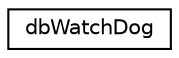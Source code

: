 digraph "Graphical Class Hierarchy"
{
 // INTERACTIVE_SVG=YES
 // LATEX_PDF_SIZE
  edge [fontname="Helvetica",fontsize="10",labelfontname="Helvetica",labelfontsize="10"];
  node [fontname="Helvetica",fontsize="10",shape=record];
  rankdir="LR";
  Node0 [label="dbWatchDog",height=0.2,width=0.4,color="black", fillcolor="white", style="filled",URL="$classdbWatchDog.html",tooltip=" "];
}
